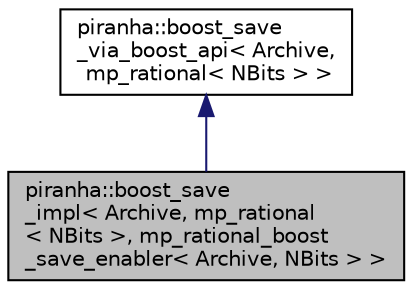 digraph "piranha::boost_save_impl&lt; Archive, mp_rational&lt; NBits &gt;, mp_rational_boost_save_enabler&lt; Archive, NBits &gt; &gt;"
{
  edge [fontname="Helvetica",fontsize="10",labelfontname="Helvetica",labelfontsize="10"];
  node [fontname="Helvetica",fontsize="10",shape=record];
  Node0 [label="piranha::boost_save\l_impl\< Archive, mp_rational\l\< NBits \>, mp_rational_boost\l_save_enabler\< Archive, NBits \> \>",height=0.2,width=0.4,color="black", fillcolor="grey75", style="filled", fontcolor="black"];
  Node1 -> Node0 [dir="back",color="midnightblue",fontsize="10",style="solid",fontname="Helvetica"];
  Node1 [label="piranha::boost_save\l_via_boost_api\< Archive,\l mp_rational\< NBits \> \>",height=0.2,width=0.4,color="black", fillcolor="white", style="filled",URL="$structpiranha_1_1boost__save__via__boost__api.html"];
}
